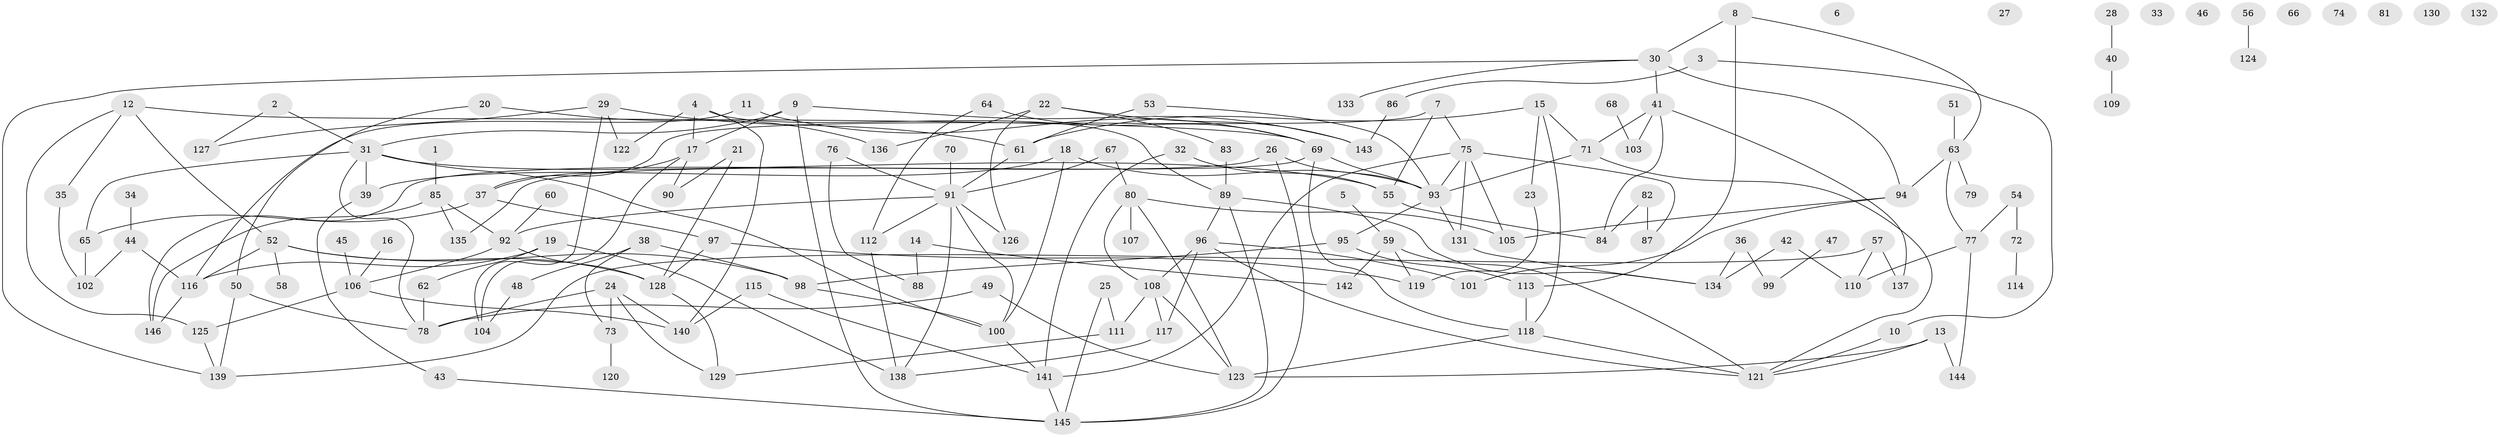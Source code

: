 // coarse degree distribution, {3: 0.3939393939393939, 10: 0.06060606060606061, 1: 0.09090909090909091, 5: 0.030303030303030304, 2: 0.15151515151515152, 13: 0.030303030303030304, 4: 0.06060606060606061, 6: 0.030303030303030304, 9: 0.030303030303030304, 8: 0.09090909090909091, 11: 0.030303030303030304}
// Generated by graph-tools (version 1.1) at 2025/35/03/04/25 23:35:50]
// undirected, 146 vertices, 206 edges
graph export_dot {
  node [color=gray90,style=filled];
  1;
  2;
  3;
  4;
  5;
  6;
  7;
  8;
  9;
  10;
  11;
  12;
  13;
  14;
  15;
  16;
  17;
  18;
  19;
  20;
  21;
  22;
  23;
  24;
  25;
  26;
  27;
  28;
  29;
  30;
  31;
  32;
  33;
  34;
  35;
  36;
  37;
  38;
  39;
  40;
  41;
  42;
  43;
  44;
  45;
  46;
  47;
  48;
  49;
  50;
  51;
  52;
  53;
  54;
  55;
  56;
  57;
  58;
  59;
  60;
  61;
  62;
  63;
  64;
  65;
  66;
  67;
  68;
  69;
  70;
  71;
  72;
  73;
  74;
  75;
  76;
  77;
  78;
  79;
  80;
  81;
  82;
  83;
  84;
  85;
  86;
  87;
  88;
  89;
  90;
  91;
  92;
  93;
  94;
  95;
  96;
  97;
  98;
  99;
  100;
  101;
  102;
  103;
  104;
  105;
  106;
  107;
  108;
  109;
  110;
  111;
  112;
  113;
  114;
  115;
  116;
  117;
  118;
  119;
  120;
  121;
  122;
  123;
  124;
  125;
  126;
  127;
  128;
  129;
  130;
  131;
  132;
  133;
  134;
  135;
  136;
  137;
  138;
  139;
  140;
  141;
  142;
  143;
  144;
  145;
  146;
  1 -- 85;
  2 -- 31;
  2 -- 127;
  3 -- 10;
  3 -- 86;
  4 -- 17;
  4 -- 89;
  4 -- 122;
  4 -- 140;
  5 -- 59;
  7 -- 37;
  7 -- 55;
  7 -- 75;
  8 -- 30;
  8 -- 63;
  8 -- 113;
  9 -- 17;
  9 -- 31;
  9 -- 143;
  9 -- 145;
  10 -- 121;
  11 -- 69;
  11 -- 116;
  12 -- 35;
  12 -- 52;
  12 -- 69;
  12 -- 125;
  13 -- 121;
  13 -- 123;
  13 -- 144;
  14 -- 88;
  14 -- 142;
  15 -- 23;
  15 -- 61;
  15 -- 71;
  15 -- 118;
  16 -- 106;
  17 -- 37;
  17 -- 90;
  17 -- 104;
  18 -- 39;
  18 -- 93;
  18 -- 100;
  19 -- 62;
  19 -- 116;
  19 -- 138;
  20 -- 50;
  20 -- 136;
  21 -- 90;
  21 -- 128;
  22 -- 83;
  22 -- 126;
  22 -- 136;
  22 -- 143;
  23 -- 119;
  24 -- 73;
  24 -- 78;
  24 -- 129;
  24 -- 140;
  25 -- 111;
  25 -- 145;
  26 -- 93;
  26 -- 145;
  26 -- 146;
  28 -- 40;
  29 -- 61;
  29 -- 104;
  29 -- 122;
  29 -- 127;
  30 -- 41;
  30 -- 94;
  30 -- 133;
  30 -- 139;
  31 -- 39;
  31 -- 55;
  31 -- 65;
  31 -- 78;
  31 -- 100;
  32 -- 55;
  32 -- 141;
  34 -- 44;
  35 -- 102;
  36 -- 99;
  36 -- 134;
  37 -- 65;
  37 -- 97;
  38 -- 48;
  38 -- 73;
  38 -- 98;
  39 -- 43;
  40 -- 109;
  41 -- 71;
  41 -- 84;
  41 -- 103;
  41 -- 137;
  42 -- 110;
  42 -- 134;
  43 -- 145;
  44 -- 102;
  44 -- 116;
  45 -- 106;
  47 -- 99;
  48 -- 104;
  49 -- 78;
  49 -- 123;
  50 -- 78;
  50 -- 139;
  51 -- 63;
  52 -- 58;
  52 -- 98;
  52 -- 116;
  52 -- 128;
  53 -- 61;
  53 -- 93;
  54 -- 72;
  54 -- 77;
  55 -- 84;
  56 -- 124;
  57 -- 110;
  57 -- 137;
  57 -- 139;
  59 -- 119;
  59 -- 121;
  59 -- 142;
  60 -- 92;
  61 -- 91;
  62 -- 78;
  63 -- 77;
  63 -- 79;
  63 -- 94;
  64 -- 69;
  64 -- 112;
  65 -- 102;
  67 -- 80;
  67 -- 91;
  68 -- 103;
  69 -- 93;
  69 -- 118;
  69 -- 135;
  70 -- 91;
  71 -- 93;
  71 -- 121;
  72 -- 114;
  73 -- 120;
  75 -- 87;
  75 -- 93;
  75 -- 105;
  75 -- 131;
  75 -- 141;
  76 -- 88;
  76 -- 91;
  77 -- 110;
  77 -- 144;
  80 -- 105;
  80 -- 107;
  80 -- 108;
  80 -- 123;
  82 -- 84;
  82 -- 87;
  83 -- 89;
  85 -- 92;
  85 -- 135;
  85 -- 146;
  86 -- 143;
  89 -- 96;
  89 -- 134;
  89 -- 145;
  91 -- 92;
  91 -- 100;
  91 -- 112;
  91 -- 126;
  91 -- 138;
  92 -- 106;
  92 -- 128;
  93 -- 95;
  93 -- 131;
  94 -- 101;
  94 -- 105;
  95 -- 98;
  95 -- 113;
  96 -- 101;
  96 -- 108;
  96 -- 117;
  96 -- 121;
  97 -- 119;
  97 -- 128;
  98 -- 100;
  100 -- 141;
  106 -- 125;
  106 -- 140;
  108 -- 111;
  108 -- 117;
  108 -- 123;
  111 -- 129;
  112 -- 138;
  113 -- 118;
  115 -- 140;
  115 -- 141;
  116 -- 146;
  117 -- 138;
  118 -- 121;
  118 -- 123;
  125 -- 139;
  128 -- 129;
  131 -- 134;
  141 -- 145;
}
